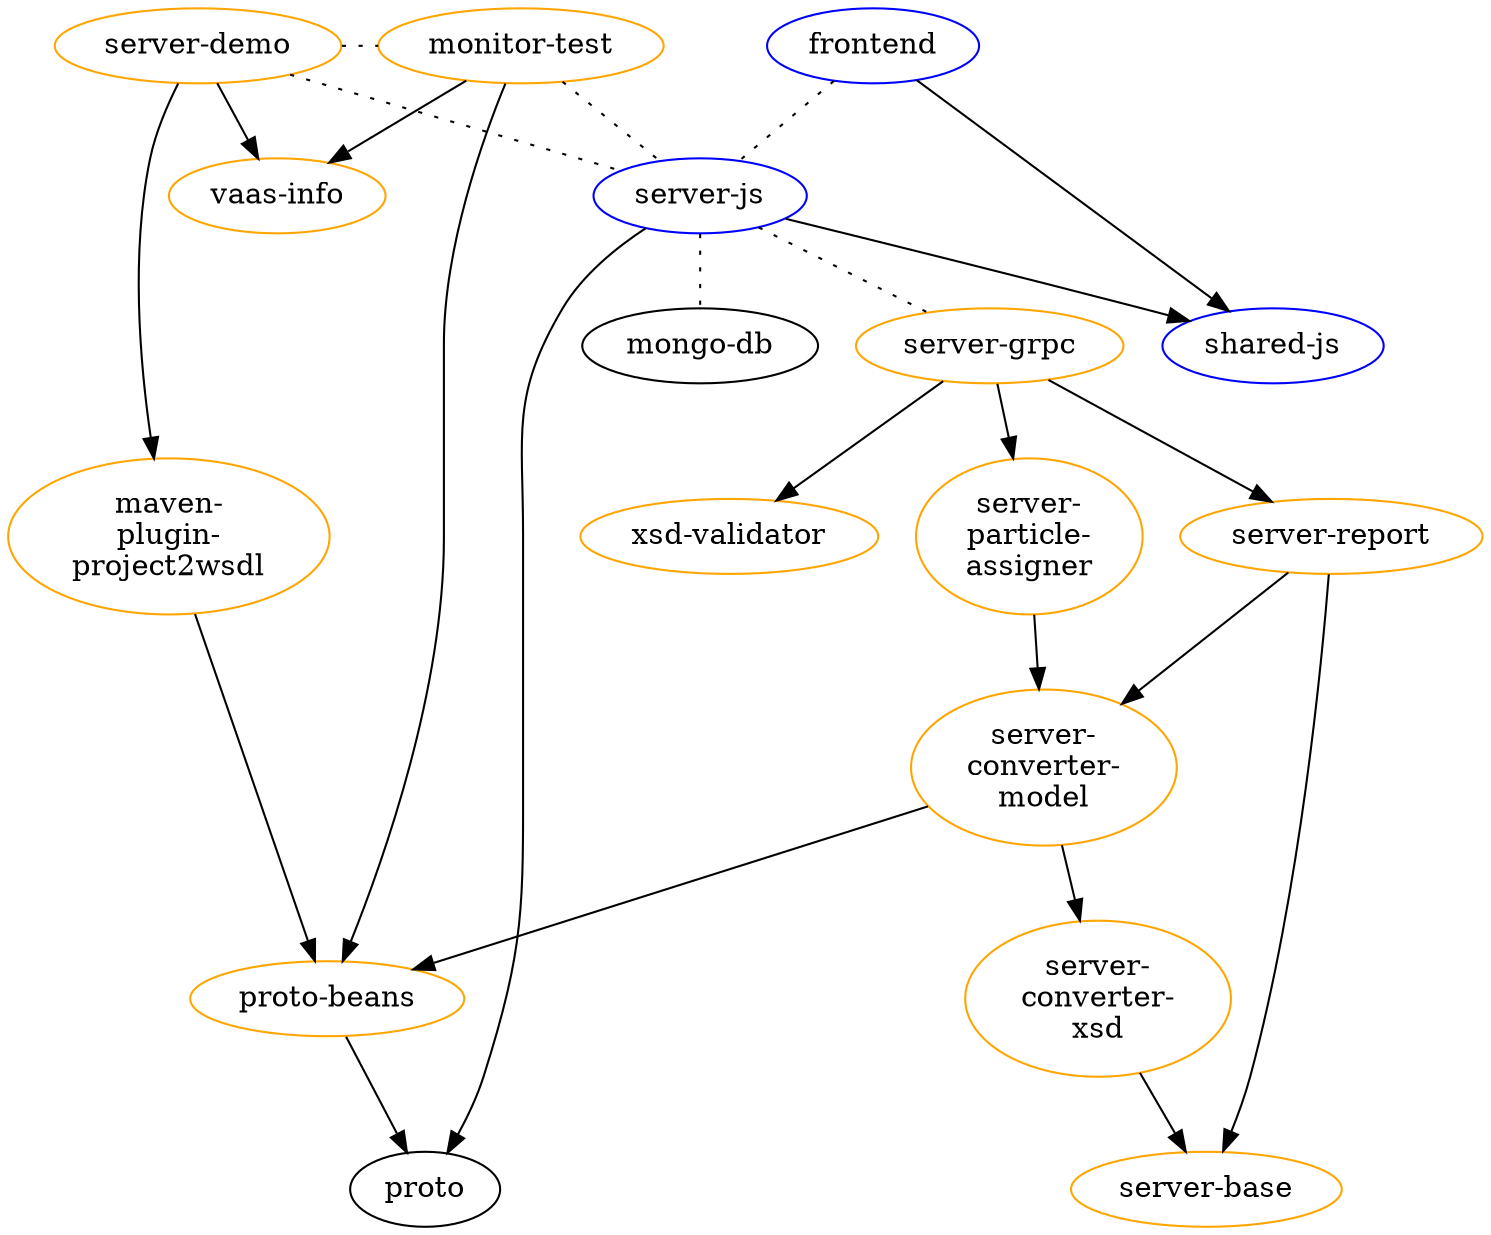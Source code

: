digraph G {
    proto [label="proto", URL="https://github.com/FIT-Mobility/interaction-protocol-suite/tree/master/proto"];
    mongo_db [label="mongo-db", URL="https://github.com/FIT-Mobility/interaction-protocol-suite/blob/master/docker-compose.yml"];
    node [color="blue"]; // typescript
    frontend [label="frontend", URL="https://github.com/FIT-Mobility/interaction-protocol-suite/tree/master/frontend"];
    js_backend [label="server-js", URL="https://github.com/FIT-Mobility/interaction-protocol-suite/tree/master/server-js"];
    shared_js [label="shared-js", URL="https://github.com/FIT-Mobility/interaction-protocol-suite/tree/master/shared-js"];
    node [color="orange"]; // java
    grpc_server [label="server-grpc", URL="https://github.com/FIT-Mobility/interaction-protocol-suite/tree/master/server-grpc"];
    xsd_validator [label="xsd-validator", URL="https://github.com/FIT-Mobility/interaction-protocol-suite/tree/master/xsd-validator"];
    report_generator [label="server-report", URL="https://github.com/FIT-Mobility/interaction-protocol-suite/tree/master/server-report"];
    server_particle_assigner [label="server-\nparticle-\nassigner", URL="https://github.com/FIT-Mobility/interaction-protocol-suite/tree/master/server-particle-assigner"];
    proto_beans [label="proto-beans", URL="https://github.com/FIT-Mobility/interaction-protocol-suite/tree/master/proto-beans"];
    maven_plugin [label="maven-\nplugin-\nproject2wsdl", URL="https://github.com/FIT-Mobility/interaction-protocol-suite/tree/master/maven-plugin-project2wsdl"];
    monitor_test [label="monitor-test", URL="https://github.com/FIT-Mobility/interaction-protocol-suite/tree/master/monitor-test"];
    server_base [label="server-base", URL="https://github.com/FIT-Mobility/interaction-protocol-suite/tree/master/server-base"];
    server_converter_model [label="server-\nconverter-\nmodel", URL="https://github.com/FIT-Mobility/interaction-protocol-suite/tree/master/server-converter-model"];
    server_converter_xsd [label="server-\nconverter-\nxsd", URL="https://github.com/FIT-Mobility/interaction-protocol-suite/tree/master/server-converter-xsd"];
    server_demo [label="server-demo", URL="https://github.com/FIT-Mobility/interaction-protocol-suite/tree/master/server-demo"];
    vaas_info [label="vaas-info", URL="https://github.com/FIT-Mobility/interaction-protocol-suite/tree/master/vaas-info"];

    subgraph { rank=same; report_generator; xsd_validator; server_particle_assigner; }
    subgraph { rank=same; proto_beans; }
    subgraph { rank=same; monitor_test; server_demo; }

    // build dependencies
    frontend -> shared_js;
    js_backend -> shared_js;

    grpc_server -> xsd_validator;
    grpc_server -> server_particle_assigner;
    grpc_server -> report_generator;
    // grpc_server -> proto_beans;
    // grpc_server -> server_base;

    proto_beans -> proto;
    js_backend -> proto;

    server_demo -> maven_plugin;
    server_demo -> vaas_info;

    monitor_test -> proto_beans;
    monitor_test -> vaas_info;

    maven_plugin -> proto_beans;

    report_generator -> server_base;
    report_generator -> server_converter_model;

    server_converter_model -> server_converter_xsd;
    // server_converter_model -> server_base;
    server_converter_model -> proto_beans;

    server_converter_xsd -> server_base;

    server_particle_assigner -> server_converter_model;

    // functional dependencies
    edge [style="dotted", dir="none"]
    frontend -> js_backend;
    js_backend -> grpc_server;
    js_backend -> mongo_db;
    monitor_test -> js_backend;
    server_demo -> js_backend;
    server_demo -> monitor_test;

}
